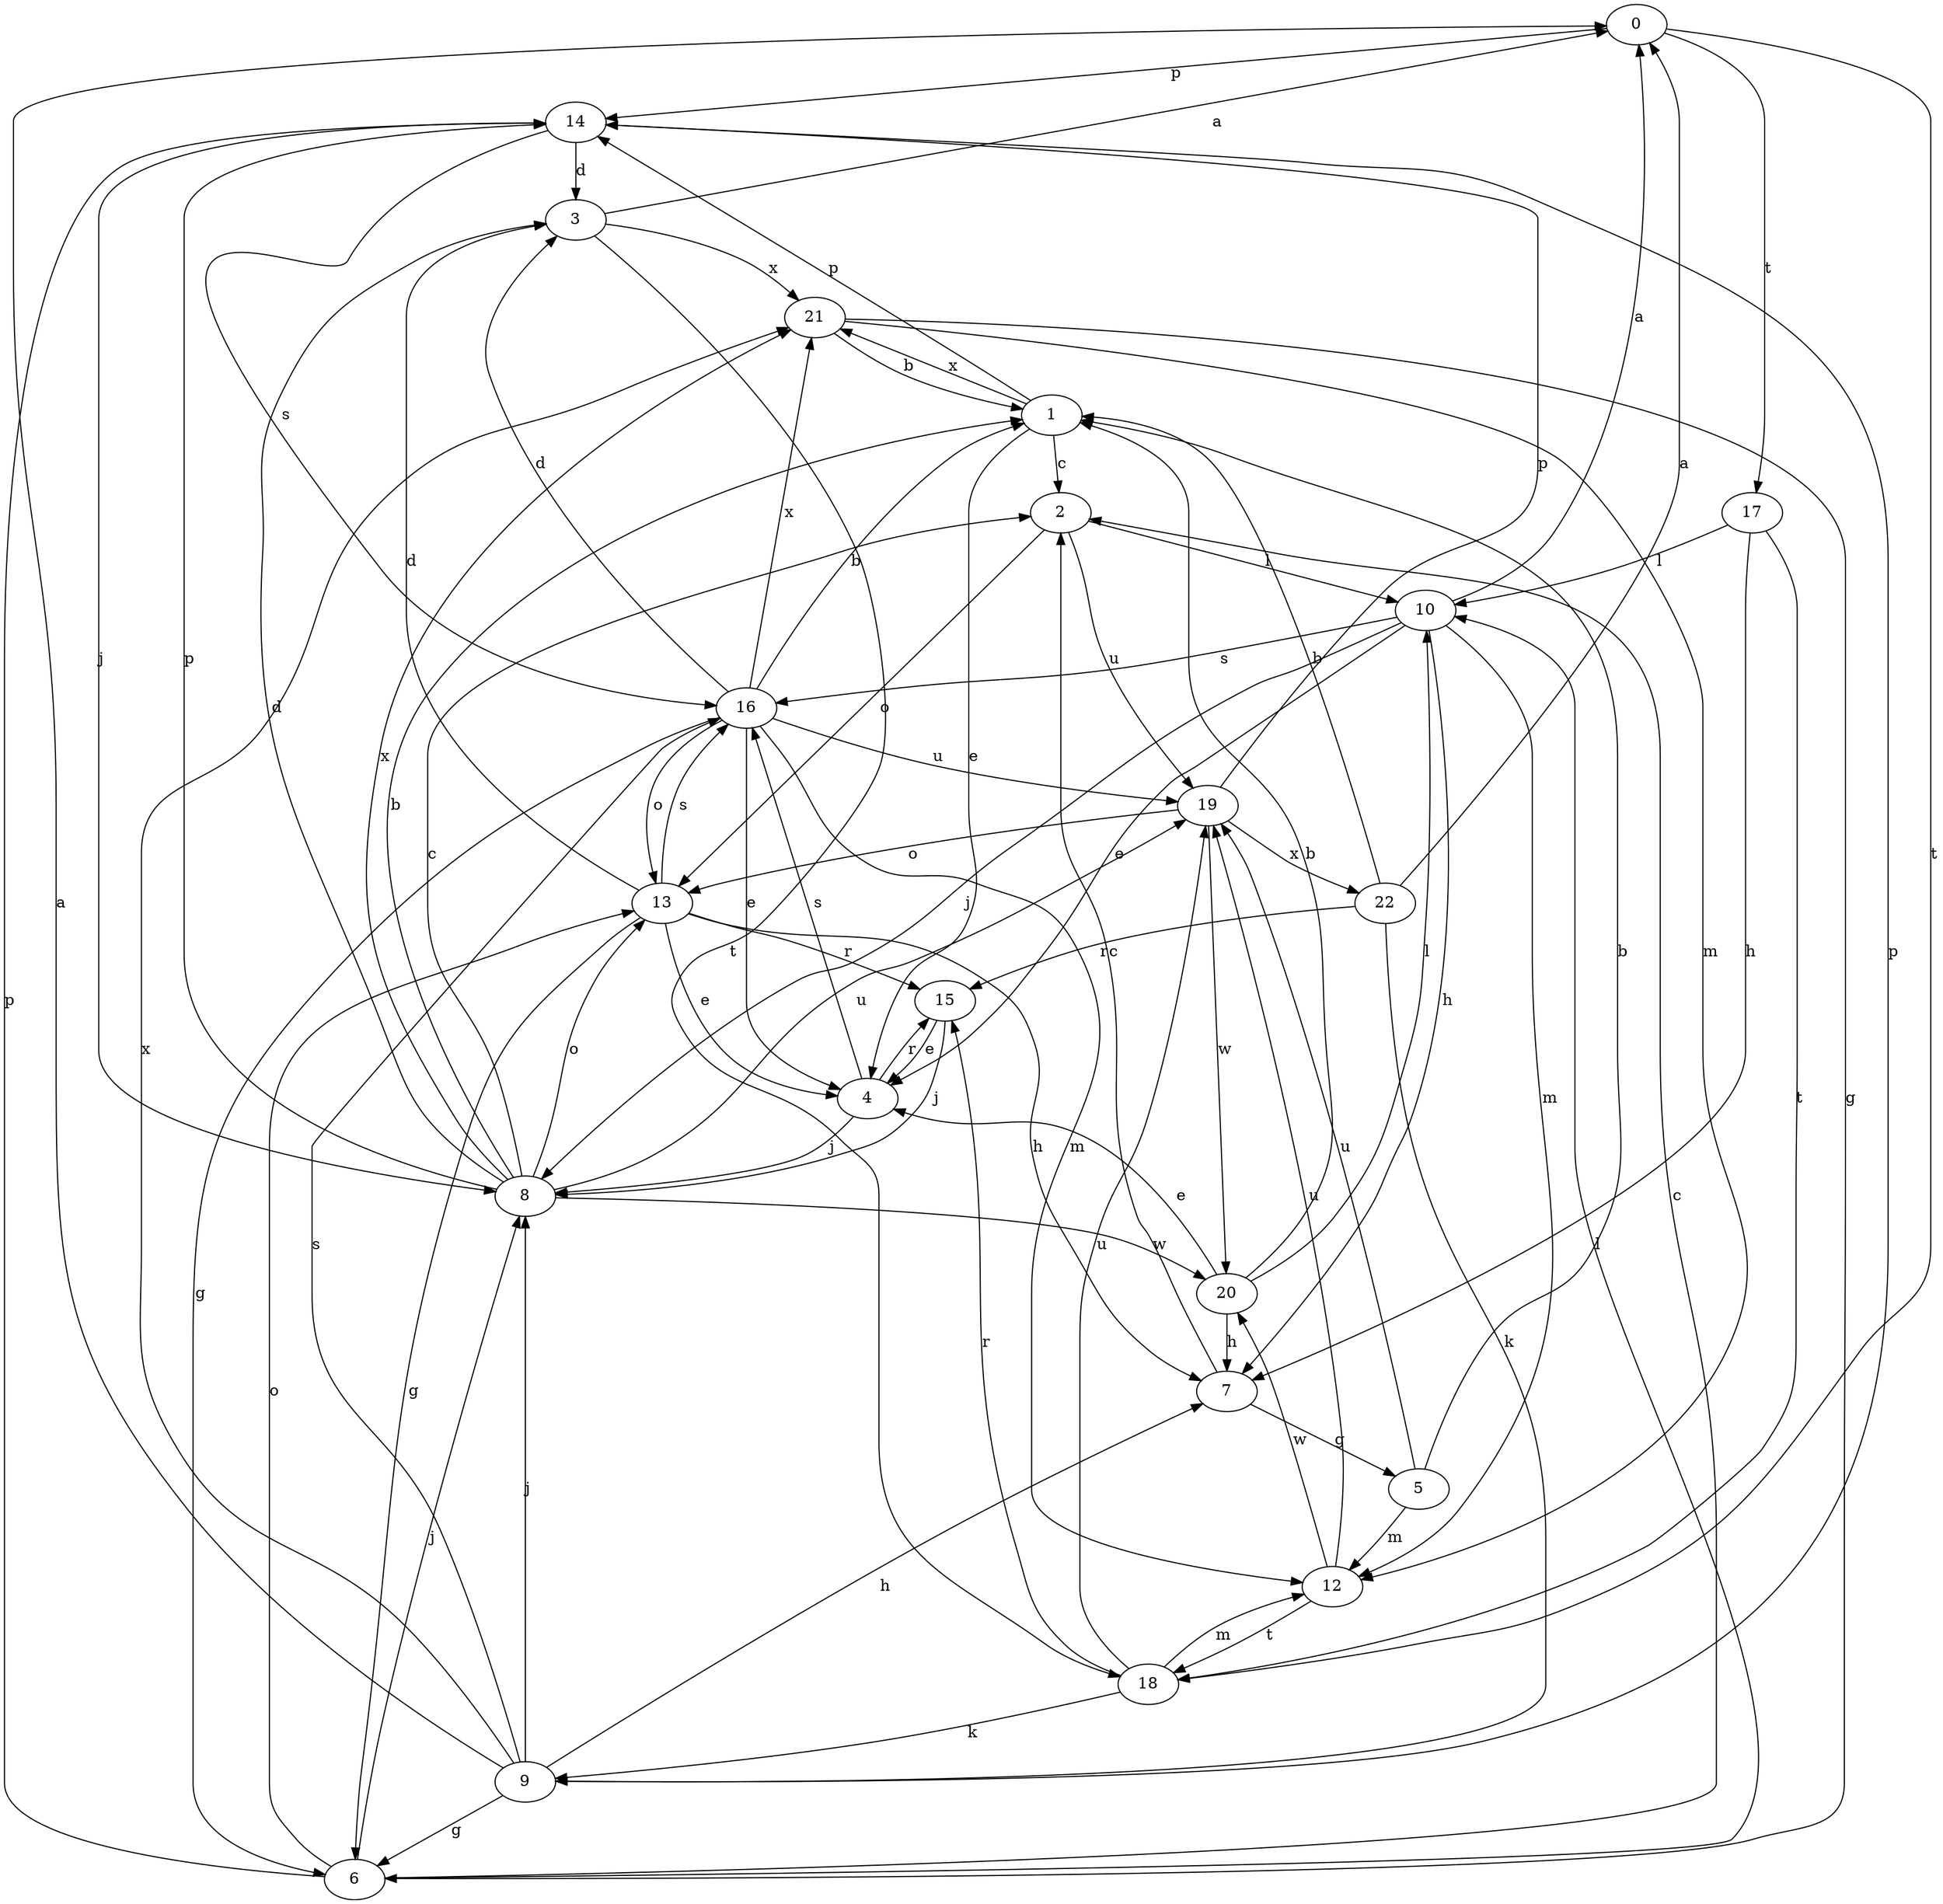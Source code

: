 strict digraph  {
0;
1;
2;
3;
4;
5;
6;
7;
8;
9;
10;
12;
13;
14;
15;
16;
17;
18;
19;
20;
21;
22;
0 -> 14  [label=p];
0 -> 17  [label=t];
0 -> 18  [label=t];
1 -> 2  [label=c];
1 -> 4  [label=e];
1 -> 14  [label=p];
1 -> 21  [label=x];
2 -> 10  [label=l];
2 -> 13  [label=o];
2 -> 19  [label=u];
3 -> 0  [label=a];
3 -> 18  [label=t];
3 -> 21  [label=x];
4 -> 8  [label=j];
4 -> 15  [label=r];
4 -> 16  [label=s];
5 -> 1  [label=b];
5 -> 12  [label=m];
5 -> 19  [label=u];
6 -> 2  [label=c];
6 -> 8  [label=j];
6 -> 10  [label=l];
6 -> 13  [label=o];
6 -> 14  [label=p];
7 -> 2  [label=c];
7 -> 5  [label=g];
8 -> 1  [label=b];
8 -> 2  [label=c];
8 -> 3  [label=d];
8 -> 13  [label=o];
8 -> 14  [label=p];
8 -> 19  [label=u];
8 -> 20  [label=w];
8 -> 21  [label=x];
9 -> 0  [label=a];
9 -> 6  [label=g];
9 -> 7  [label=h];
9 -> 8  [label=j];
9 -> 14  [label=p];
9 -> 16  [label=s];
9 -> 21  [label=x];
10 -> 0  [label=a];
10 -> 4  [label=e];
10 -> 7  [label=h];
10 -> 8  [label=j];
10 -> 12  [label=m];
10 -> 16  [label=s];
12 -> 18  [label=t];
12 -> 19  [label=u];
12 -> 20  [label=w];
13 -> 3  [label=d];
13 -> 4  [label=e];
13 -> 6  [label=g];
13 -> 7  [label=h];
13 -> 15  [label=r];
13 -> 16  [label=s];
14 -> 3  [label=d];
14 -> 8  [label=j];
14 -> 16  [label=s];
15 -> 4  [label=e];
15 -> 8  [label=j];
16 -> 1  [label=b];
16 -> 3  [label=d];
16 -> 4  [label=e];
16 -> 6  [label=g];
16 -> 12  [label=m];
16 -> 13  [label=o];
16 -> 19  [label=u];
16 -> 21  [label=x];
17 -> 7  [label=h];
17 -> 10  [label=l];
17 -> 18  [label=t];
18 -> 9  [label=k];
18 -> 12  [label=m];
18 -> 15  [label=r];
18 -> 19  [label=u];
19 -> 13  [label=o];
19 -> 14  [label=p];
19 -> 20  [label=w];
19 -> 22  [label=x];
20 -> 1  [label=b];
20 -> 4  [label=e];
20 -> 7  [label=h];
20 -> 10  [label=l];
21 -> 1  [label=b];
21 -> 6  [label=g];
21 -> 12  [label=m];
22 -> 0  [label=a];
22 -> 1  [label=b];
22 -> 9  [label=k];
22 -> 15  [label=r];
}
